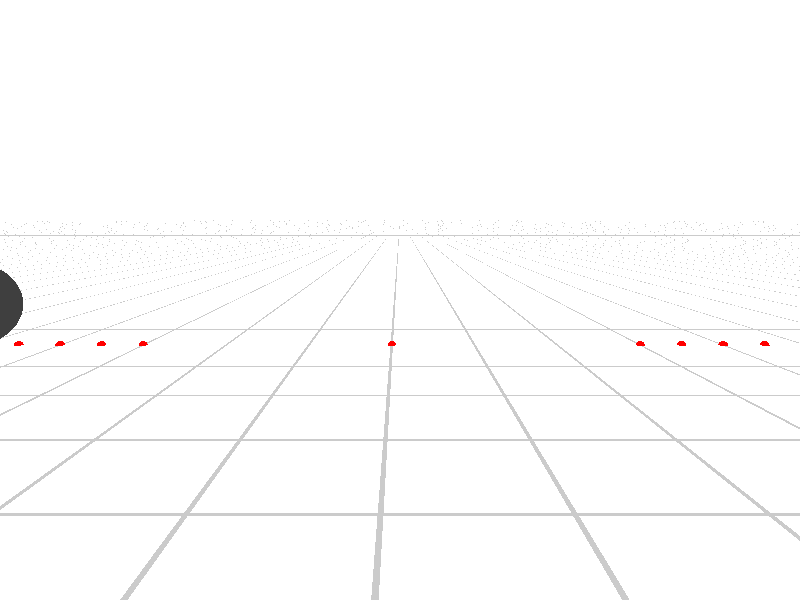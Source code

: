 // POV-Ray 3.6/3.7 Scene File "Spline_move_1.pov"
// author: Friedrich A. Lohmueller, June-2012
// email: Friedrich.Lohmueller_at_t-online.de
// homepage: http://www.f-lohmueller.de
//--------------------------------------------------------------------------
#version 3.6; // 3.7; // 3.6; 
global_settings{ assumed_gamma 1.0 } 
#default{ finish{ ambient 0.1 diffuse 0.9 conserve_energy}}
//--------------------------------------------------------------------------
#include "colors.inc"
#include "textures.inc"
#include "glass.inc"
#include "metals.inc"
#include "golds.inc"
#include "stones.inc"
#include "woods.inc"
#include "shapes.inc"
#include "shapes2.inc"
#include "functions.inc"
#include "math.inc"
#include "transforms.inc"
//--------------------------------------------------------------------------------------------------------<<<<
//------------------------------------------------------------- Camera_Position, Camera_look_at, Camera_Angle
#declare Camera_Number = 1 ;
//---------------------------
//--------------------------------------------------------------------------------------------------------<<<<
//--------------------------------------------------------------------------------------------------------<<<<
#switch ( Camera_Number )
#case (0)
  #declare Camera_Position = < 0.00, 1.00, -5.00> ;  // front view
  #declare Camera_Look_At  = < 0.00, 1.00,  0.00> ;
  #declare Camera_Angle    =  65 ;
#break
#case (1)
  #declare Camera_Position = < 5.10, 1.50, -6.75 > ;  // diagonal view
  #declare Camera_Look_At  = < 5.10,  0.55,  0.00> ;
  #declare Camera_Angle    =  70 ;
#break
#case (2)
  #declare Camera_Position = < 0.00, 1.00,-20.00> ;  // front view
  #declare Camera_Look_At  = < 0.00, 1.00,  0.00> ;
  #declare Camera_Angle    =  65 ;
#break
#case (3)
  #declare Camera_Position = < 0.00, 8.00,  0+0.000> ;  // top view
  #declare Camera_Look_At  = < 0.00, 0.00,  0+0.001> ;
  #declare Camera_Angle    =  65 ;
#break
#else
  #declare Camera_Position = < 0.00, 1.00,-20.00> ;  // front view
  #declare Camera_Look_At  = < 0.00, 1.00,  0.00> ;
  #declare Camera_Angle    =  65 ;
#break
#end // of "#switch ( Camera_Number )" -----------------------------
//---------------------------------------------------------------------
//--------------------------------------------------------------------------------------------------------<<<<
//--------------------------------------------------------------------------------------------------------<<<<
camera{ location Camera_Position
        right    x*image_width/image_height
        angle    Camera_Angle
        look_at  Camera_Look_At
      }
//------------------------------------------------------------------------------------------------------<<<<<
//------------------------------------------------------------------------------------------------------<<<<< 
//------------------------------------------------------------------------
//------------------------------------------------------------------------
// sun -------------------------------------------------------------------
light_source{<1500,2500,-2500> color White*0.9}           // sun light
light_source{ Camera_Position  color rgb<0.9,0.9,1>*0.1}  // flash light

// sky -------------------------------------------------------------------
sky_sphere{ pigment{ gradient <0,1,0>
                     color_map{ [0   color rgb<1,1,1>         ]//White
                              //  [0.4 color rgb<0.24,0.34,0.56>]//~Navy
                              //  [0.6 color rgb<0.24,0.34,0.56>]//~Navy
                                [1.0 color rgb<1,1,1>         ]//White
                              }
                     scale 2 }
           } // end of sky_sphere
//------------------------------------------------------------------------

//------------------------------ the Axes --------------------------------
//------------------------------------------------------------------------
#macro Axis_( AxisLen, Dark_Texture,Light_Texture)
 union{
    cylinder { <0,-AxisLen,0>,<0,AxisLen,0>,0.05
               texture{checker texture{Dark_Texture }
                               texture{Light_Texture}
                       translate<0.1,0,0.1>}
             }
    cone{<0,AxisLen,0>,0.2,<0,AxisLen+0.7,0>,0
          texture{Dark_Texture}
         }
     } // end of union
#end // of macro "Axis()"
//------------------------------------------------------------------------
#macro AxisXYZ( AxisLenX, AxisLenY, AxisLenZ, Tex_Dark, Tex_Light)
//--------------------- drawing of 3 Axes --------------------------------
#declare Text_Rotate = <10,0,0>;
union{
#if (AxisLenX != 0)
 object { Axis_(AxisLenX, Tex_Dark, Tex_Light)   rotate< 0,0,-90>}// x-Axis
 text   { ttf "arial.ttf",  "x",  0.15,  0  texture{Tex_Dark}
          rotate Text_Rotate scale 0.5 translate <AxisLenX+0.15,0.2,-0.05> no_shadow }
#end // of #if
#if (AxisLenY != 0)
 object { Axis_(AxisLenY, Tex_Dark, Tex_Light)   rotate< 0,0,  0>}// y-Axis
 text   { ttf "arial.ttf",  "y",  0.15,  0  texture{Tex_Dark}
          rotate <Text_Rotate.x,0,0> scale 0.45 translate <-0.45,AxisLenY+0.20,-0.05> rotate <0,Text_Rotate.y,0> no_shadow }
#end // of #if
#if (AxisLenZ != 0)
 object { Axis_(AxisLenZ, Tex_Dark, Tex_Light)   rotate<90,0,  0>}// z-Axis
 text   { ttf "arial.ttf",  "z",  0.15,  0  texture{Tex_Dark}
          rotate Text_Rotate scale 0.65 translate <-0.75,0.2,AxisLenZ+0.10> no_shadow }
#end // of #if
} // end of union
#end// of macro "AxisXYZ( ... )"
//------------------------------------------------------------------------

#declare Texture_A_Dark  = texture {
                               pigment{ color rgb<1,0.45,0>}
                               finish { phong 1}
                             }
#declare Texture_A_Light = texture {
                               pigment{ color rgb<1,1,1>}
                               finish { phong 1}
                             }

//object{ AxisXYZ( 7.0, 2.5, 5, Texture_A_Dark, Texture_A_Light) scale 0.5}
//-------------------------------------------------- end of coordinate axes


// ground -----------------------------------------------------------------
//---------------------------------<<< settings of squared plane dimensions
#declare RasterScale = 1.0;
#declare RasterHalfLine  = 0.015;
#declare RasterHalfLineZ = 0.015;
//-------------------------------------------------------------------------
#macro Raster(RScale, HLine)
       pigment{ gradient x scale RScale
                color_map{[0.000   color rgbt<1,1,1,0>*0.6]
                          [0+HLine color rgbt<1,1,1,0>*0.6]
                          [0+HLine color rgbt<1,1,1,1>]
                          [1-HLine color rgbt<1,1,1,1>]
                          [1-HLine color rgbt<1,1,1,0>*0.6]
                          [1.000   color rgbt<1,1,1,0>*0.6]} }
 #end// of Raster(RScale, HLine)-macro
//-------------------------------------------------------------------------


plane { <0,1,0>, 0    // plane with layered textures
        texture { pigment{color White*1.1}
                  finish {ambient 0.45 diffuse 0.85}}
        texture { Raster(RasterScale,RasterHalfLine ) rotate<0,0,0> }
        texture { Raster(RasterScale,RasterHalfLineZ) rotate<0,90,0>}
        rotate<0,0,0>
      }
//------------------------------------------------ end of squared plane XZ

//--------------------------------------------------------------------------
//---------------------------- objects in scene ----------------------------
//--------------------------------------------------------------------------



//---------------------------------------------
// coordinates for the points f0r a spline

#declare P0 = <-0.50, 0, 0>; // controll point
#declare P1 = < 0.00, 0, 0>;
#declare P2 = < 0.50, 0, 0>;
#declare P3 = < 1.00, 0, 0>;
#declare P4 = < 1.50, 0, 0>;
#declare P5 = < 2.00, 0, 0>;
#declare P6 = < 5.00, 0, 0>;
#declare P7 = < 8.00, 0, 0>;
#declare P8 = < 8.50, 0, 0>;
#declare P9 = < 9.00, 0, 0>;
#declare P10= < 9.50, 0, 0>; 
#declare P11= <10.00, 0, 0>;  
#declare P12= <10.50, 0, 0>; // controll point
                            
                            
#declare Spline_1 =
  spline {
    natural_spline
   -0.100, P0, // control point
    0.000, P1, // starting point
    0.100, P2,
    0.200, P3,
    0.300, P4,
    0.400, P5,
    0.500, P6,
    0.600, P7,
    0.700, P8,
    0.800, P9,  
    0.900, P10, 
    1.000, P11, // end point
    1.100, P12  // control point
  }// end of spline ---------------
//---------------------------------------------

//test spline
 
#declare Marker   = sphere{<0,0,0>,0.05 pigment{ Red } }
#declare Marker_C = sphere{<0,0,0>,0.05 pigment{ Yellow } }

object{ Marker_C translate P0 } 

object{ Marker translate P1 } 
object{ Marker translate P2 } 
object{ Marker translate P3 } 
object{ Marker translate P4 } 
object{ Marker translate P5 } 
object{ Marker translate P6 } 
object{ Marker translate P7 } 
object{ Marker translate P8 } 
object{ Marker translate P9 } 
object{ Marker translate P10 } 
object{ Marker translate P11 } 

object{ Marker_C translate P12 } 

// end test spline
//------------------------------------------------
// moving sphere:  

sphere{ <0,0,0>,0.5 
        texture{ pigment{ rgb<1.0,1.0,1>*0.05 } 
                 finish { phong 1 reflection{ 0.1 metallic 0.25} } 
               } 
        translate<0,0.5,0> 
        translate Spline_1(clock+0/30)

      } // end of sphere 
//------------------------------------------------

//--------------------------------------------------------------------------
//--------------------------------------------------------------------------


